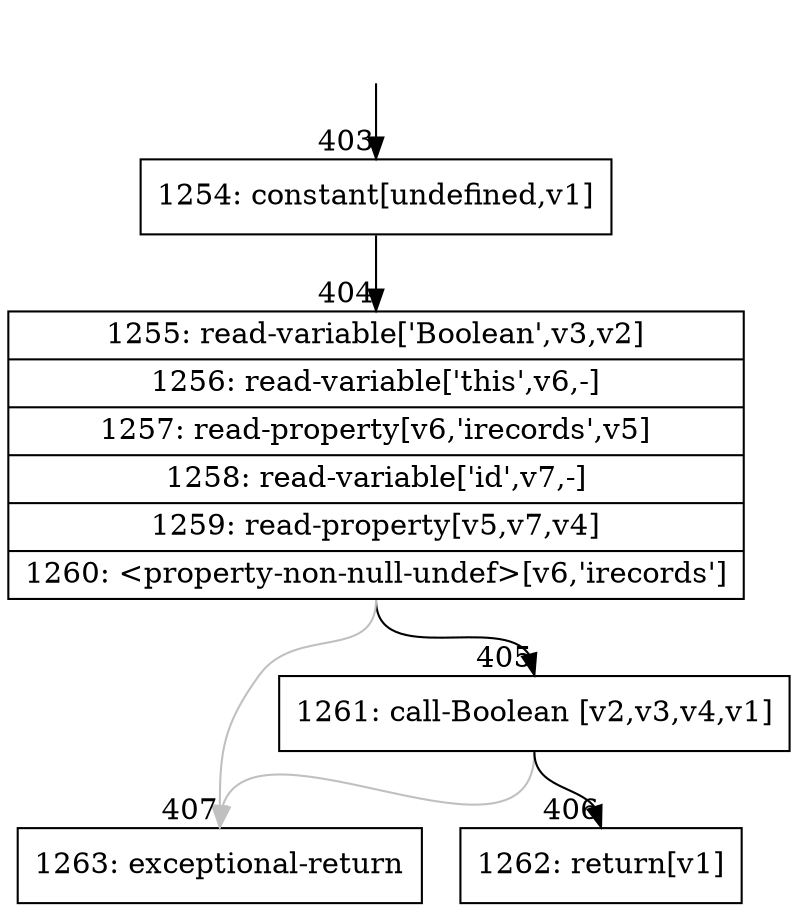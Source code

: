 digraph {
rankdir="TD"
BB_entry34[shape=none,label=""];
BB_entry34 -> BB403 [tailport=s, headport=n, headlabel="    403"]
BB403 [shape=record label="{1254: constant[undefined,v1]}" ] 
BB403 -> BB404 [tailport=s, headport=n, headlabel="      404"]
BB404 [shape=record label="{1255: read-variable['Boolean',v3,v2]|1256: read-variable['this',v6,-]|1257: read-property[v6,'irecords',v5]|1258: read-variable['id',v7,-]|1259: read-property[v5,v7,v4]|1260: \<property-non-null-undef\>[v6,'irecords']}" ] 
BB404 -> BB405 [tailport=s, headport=n, headlabel="      405"]
BB404 -> BB407 [tailport=s, headport=n, color=gray, headlabel="      407"]
BB405 [shape=record label="{1261: call-Boolean [v2,v3,v4,v1]}" ] 
BB405 -> BB406 [tailport=s, headport=n, headlabel="      406"]
BB405 -> BB407 [tailport=s, headport=n, color=gray]
BB406 [shape=record label="{1262: return[v1]}" ] 
BB407 [shape=record label="{1263: exceptional-return}" ] 
//#$~ 332
}
